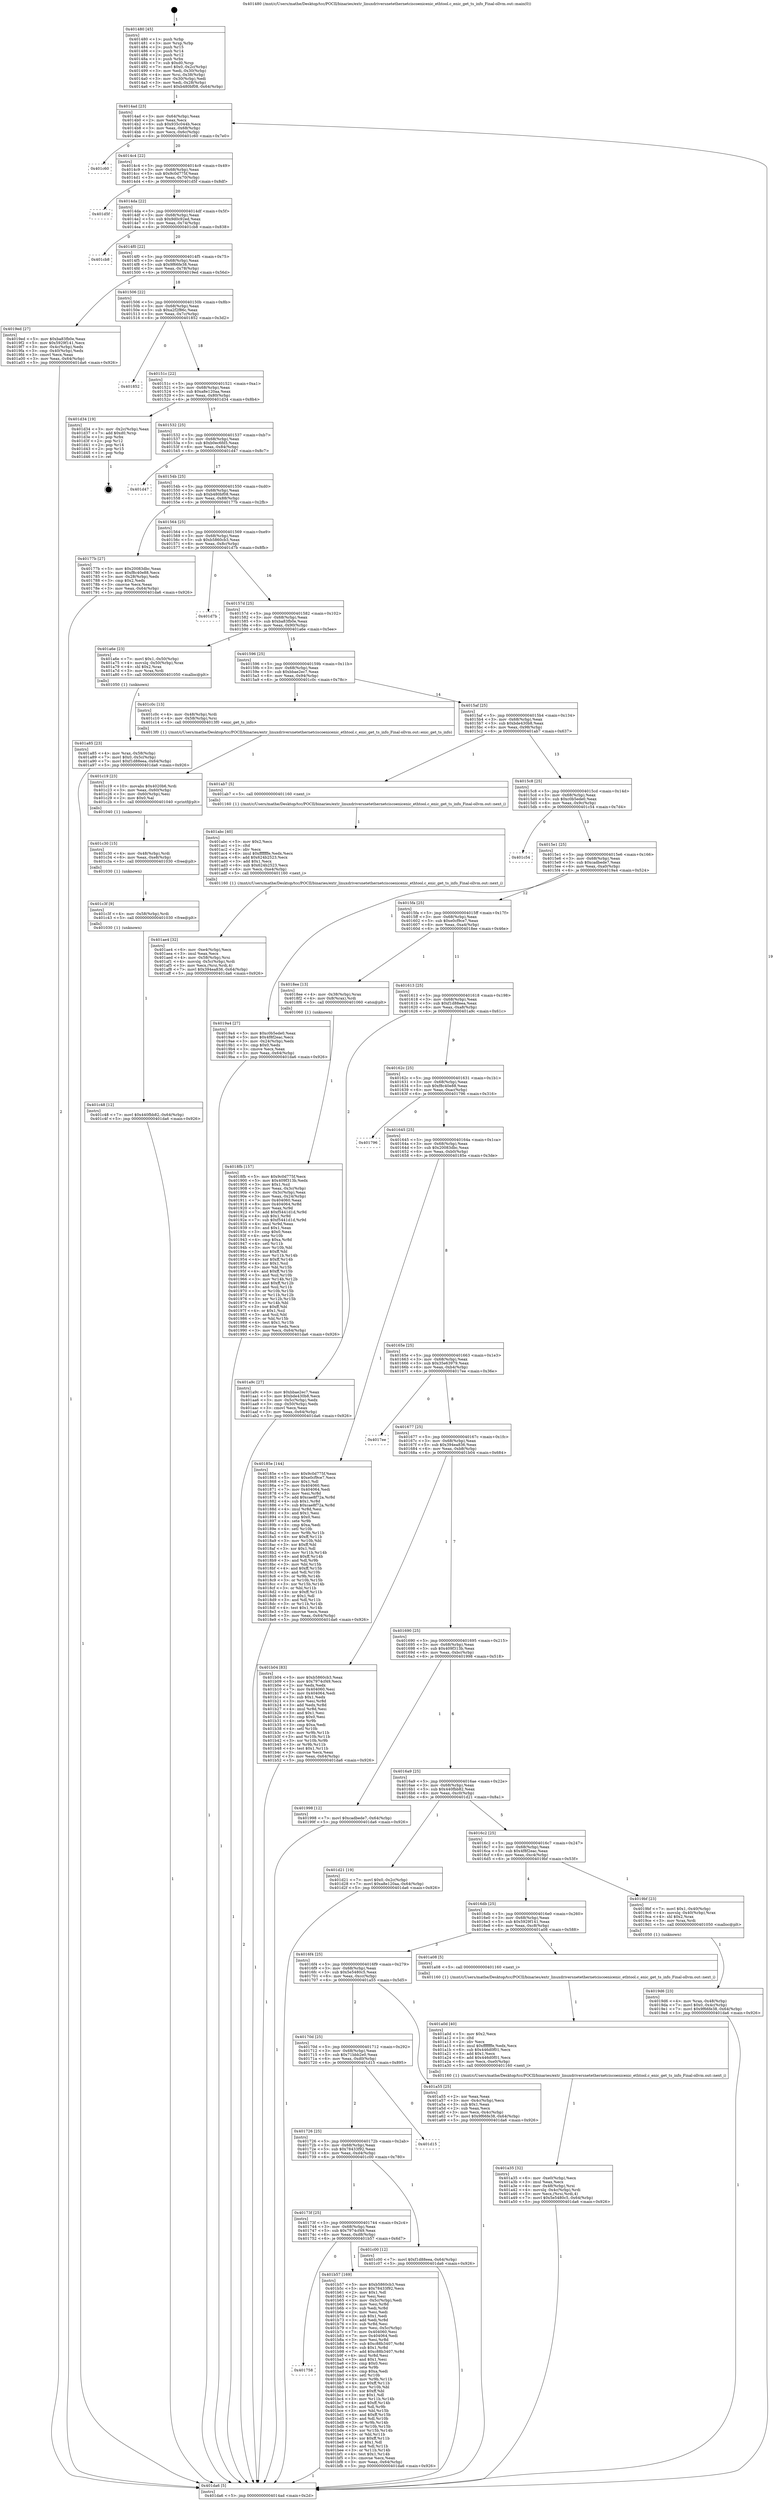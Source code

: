 digraph "0x401480" {
  label = "0x401480 (/mnt/c/Users/mathe/Desktop/tcc/POCII/binaries/extr_linuxdriversnetethernetciscoenicenic_ethtool.c_enic_get_ts_info_Final-ollvm.out::main(0))"
  labelloc = "t"
  node[shape=record]

  Entry [label="",width=0.3,height=0.3,shape=circle,fillcolor=black,style=filled]
  "0x4014ad" [label="{
     0x4014ad [23]\l
     | [instrs]\l
     &nbsp;&nbsp;0x4014ad \<+3\>: mov -0x64(%rbp),%eax\l
     &nbsp;&nbsp;0x4014b0 \<+2\>: mov %eax,%ecx\l
     &nbsp;&nbsp;0x4014b2 \<+6\>: sub $0x935c044b,%ecx\l
     &nbsp;&nbsp;0x4014b8 \<+3\>: mov %eax,-0x68(%rbp)\l
     &nbsp;&nbsp;0x4014bb \<+3\>: mov %ecx,-0x6c(%rbp)\l
     &nbsp;&nbsp;0x4014be \<+6\>: je 0000000000401c60 \<main+0x7e0\>\l
  }"]
  "0x401c60" [label="{
     0x401c60\l
  }", style=dashed]
  "0x4014c4" [label="{
     0x4014c4 [22]\l
     | [instrs]\l
     &nbsp;&nbsp;0x4014c4 \<+5\>: jmp 00000000004014c9 \<main+0x49\>\l
     &nbsp;&nbsp;0x4014c9 \<+3\>: mov -0x68(%rbp),%eax\l
     &nbsp;&nbsp;0x4014cc \<+5\>: sub $0x9c0d775f,%eax\l
     &nbsp;&nbsp;0x4014d1 \<+3\>: mov %eax,-0x70(%rbp)\l
     &nbsp;&nbsp;0x4014d4 \<+6\>: je 0000000000401d5f \<main+0x8df\>\l
  }"]
  Exit [label="",width=0.3,height=0.3,shape=circle,fillcolor=black,style=filled,peripheries=2]
  "0x401d5f" [label="{
     0x401d5f\l
  }", style=dashed]
  "0x4014da" [label="{
     0x4014da [22]\l
     | [instrs]\l
     &nbsp;&nbsp;0x4014da \<+5\>: jmp 00000000004014df \<main+0x5f\>\l
     &nbsp;&nbsp;0x4014df \<+3\>: mov -0x68(%rbp),%eax\l
     &nbsp;&nbsp;0x4014e2 \<+5\>: sub $0x9d0c92ed,%eax\l
     &nbsp;&nbsp;0x4014e7 \<+3\>: mov %eax,-0x74(%rbp)\l
     &nbsp;&nbsp;0x4014ea \<+6\>: je 0000000000401cb8 \<main+0x838\>\l
  }"]
  "0x401c48" [label="{
     0x401c48 [12]\l
     | [instrs]\l
     &nbsp;&nbsp;0x401c48 \<+7\>: movl $0x440fbb82,-0x64(%rbp)\l
     &nbsp;&nbsp;0x401c4f \<+5\>: jmp 0000000000401da6 \<main+0x926\>\l
  }"]
  "0x401cb8" [label="{
     0x401cb8\l
  }", style=dashed]
  "0x4014f0" [label="{
     0x4014f0 [22]\l
     | [instrs]\l
     &nbsp;&nbsp;0x4014f0 \<+5\>: jmp 00000000004014f5 \<main+0x75\>\l
     &nbsp;&nbsp;0x4014f5 \<+3\>: mov -0x68(%rbp),%eax\l
     &nbsp;&nbsp;0x4014f8 \<+5\>: sub $0x9f66fe38,%eax\l
     &nbsp;&nbsp;0x4014fd \<+3\>: mov %eax,-0x78(%rbp)\l
     &nbsp;&nbsp;0x401500 \<+6\>: je 00000000004019ed \<main+0x56d\>\l
  }"]
  "0x401c3f" [label="{
     0x401c3f [9]\l
     | [instrs]\l
     &nbsp;&nbsp;0x401c3f \<+4\>: mov -0x58(%rbp),%rdi\l
     &nbsp;&nbsp;0x401c43 \<+5\>: call 0000000000401030 \<free@plt\>\l
     | [calls]\l
     &nbsp;&nbsp;0x401030 \{1\} (unknown)\l
  }"]
  "0x4019ed" [label="{
     0x4019ed [27]\l
     | [instrs]\l
     &nbsp;&nbsp;0x4019ed \<+5\>: mov $0xba83fb0e,%eax\l
     &nbsp;&nbsp;0x4019f2 \<+5\>: mov $0x5929f141,%ecx\l
     &nbsp;&nbsp;0x4019f7 \<+3\>: mov -0x4c(%rbp),%edx\l
     &nbsp;&nbsp;0x4019fa \<+3\>: cmp -0x40(%rbp),%edx\l
     &nbsp;&nbsp;0x4019fd \<+3\>: cmovl %ecx,%eax\l
     &nbsp;&nbsp;0x401a00 \<+3\>: mov %eax,-0x64(%rbp)\l
     &nbsp;&nbsp;0x401a03 \<+5\>: jmp 0000000000401da6 \<main+0x926\>\l
  }"]
  "0x401506" [label="{
     0x401506 [22]\l
     | [instrs]\l
     &nbsp;&nbsp;0x401506 \<+5\>: jmp 000000000040150b \<main+0x8b\>\l
     &nbsp;&nbsp;0x40150b \<+3\>: mov -0x68(%rbp),%eax\l
     &nbsp;&nbsp;0x40150e \<+5\>: sub $0xa2f2f86c,%eax\l
     &nbsp;&nbsp;0x401513 \<+3\>: mov %eax,-0x7c(%rbp)\l
     &nbsp;&nbsp;0x401516 \<+6\>: je 0000000000401852 \<main+0x3d2\>\l
  }"]
  "0x401c30" [label="{
     0x401c30 [15]\l
     | [instrs]\l
     &nbsp;&nbsp;0x401c30 \<+4\>: mov -0x48(%rbp),%rdi\l
     &nbsp;&nbsp;0x401c34 \<+6\>: mov %eax,-0xe8(%rbp)\l
     &nbsp;&nbsp;0x401c3a \<+5\>: call 0000000000401030 \<free@plt\>\l
     | [calls]\l
     &nbsp;&nbsp;0x401030 \{1\} (unknown)\l
  }"]
  "0x401852" [label="{
     0x401852\l
  }", style=dashed]
  "0x40151c" [label="{
     0x40151c [22]\l
     | [instrs]\l
     &nbsp;&nbsp;0x40151c \<+5\>: jmp 0000000000401521 \<main+0xa1\>\l
     &nbsp;&nbsp;0x401521 \<+3\>: mov -0x68(%rbp),%eax\l
     &nbsp;&nbsp;0x401524 \<+5\>: sub $0xa8e120aa,%eax\l
     &nbsp;&nbsp;0x401529 \<+3\>: mov %eax,-0x80(%rbp)\l
     &nbsp;&nbsp;0x40152c \<+6\>: je 0000000000401d34 \<main+0x8b4\>\l
  }"]
  "0x401c19" [label="{
     0x401c19 [23]\l
     | [instrs]\l
     &nbsp;&nbsp;0x401c19 \<+10\>: movabs $0x4020b6,%rdi\l
     &nbsp;&nbsp;0x401c23 \<+3\>: mov %eax,-0x60(%rbp)\l
     &nbsp;&nbsp;0x401c26 \<+3\>: mov -0x60(%rbp),%esi\l
     &nbsp;&nbsp;0x401c29 \<+2\>: mov $0x0,%al\l
     &nbsp;&nbsp;0x401c2b \<+5\>: call 0000000000401040 \<printf@plt\>\l
     | [calls]\l
     &nbsp;&nbsp;0x401040 \{1\} (unknown)\l
  }"]
  "0x401d34" [label="{
     0x401d34 [19]\l
     | [instrs]\l
     &nbsp;&nbsp;0x401d34 \<+3\>: mov -0x2c(%rbp),%eax\l
     &nbsp;&nbsp;0x401d37 \<+7\>: add $0xd0,%rsp\l
     &nbsp;&nbsp;0x401d3e \<+1\>: pop %rbx\l
     &nbsp;&nbsp;0x401d3f \<+2\>: pop %r12\l
     &nbsp;&nbsp;0x401d41 \<+2\>: pop %r14\l
     &nbsp;&nbsp;0x401d43 \<+2\>: pop %r15\l
     &nbsp;&nbsp;0x401d45 \<+1\>: pop %rbp\l
     &nbsp;&nbsp;0x401d46 \<+1\>: ret\l
  }"]
  "0x401532" [label="{
     0x401532 [25]\l
     | [instrs]\l
     &nbsp;&nbsp;0x401532 \<+5\>: jmp 0000000000401537 \<main+0xb7\>\l
     &nbsp;&nbsp;0x401537 \<+3\>: mov -0x68(%rbp),%eax\l
     &nbsp;&nbsp;0x40153a \<+5\>: sub $0xb0ec6fd5,%eax\l
     &nbsp;&nbsp;0x40153f \<+6\>: mov %eax,-0x84(%rbp)\l
     &nbsp;&nbsp;0x401545 \<+6\>: je 0000000000401d47 \<main+0x8c7\>\l
  }"]
  "0x401758" [label="{
     0x401758\l
  }", style=dashed]
  "0x401d47" [label="{
     0x401d47\l
  }", style=dashed]
  "0x40154b" [label="{
     0x40154b [25]\l
     | [instrs]\l
     &nbsp;&nbsp;0x40154b \<+5\>: jmp 0000000000401550 \<main+0xd0\>\l
     &nbsp;&nbsp;0x401550 \<+3\>: mov -0x68(%rbp),%eax\l
     &nbsp;&nbsp;0x401553 \<+5\>: sub $0xb480bf08,%eax\l
     &nbsp;&nbsp;0x401558 \<+6\>: mov %eax,-0x88(%rbp)\l
     &nbsp;&nbsp;0x40155e \<+6\>: je 000000000040177b \<main+0x2fb\>\l
  }"]
  "0x401b57" [label="{
     0x401b57 [169]\l
     | [instrs]\l
     &nbsp;&nbsp;0x401b57 \<+5\>: mov $0xb5860cb3,%eax\l
     &nbsp;&nbsp;0x401b5c \<+5\>: mov $0x78433f92,%ecx\l
     &nbsp;&nbsp;0x401b61 \<+2\>: mov $0x1,%dl\l
     &nbsp;&nbsp;0x401b63 \<+2\>: xor %esi,%esi\l
     &nbsp;&nbsp;0x401b65 \<+3\>: mov -0x5c(%rbp),%edi\l
     &nbsp;&nbsp;0x401b68 \<+3\>: mov %esi,%r8d\l
     &nbsp;&nbsp;0x401b6b \<+3\>: sub %edi,%r8d\l
     &nbsp;&nbsp;0x401b6e \<+2\>: mov %esi,%edi\l
     &nbsp;&nbsp;0x401b70 \<+3\>: sub $0x1,%edi\l
     &nbsp;&nbsp;0x401b73 \<+3\>: add %edi,%r8d\l
     &nbsp;&nbsp;0x401b76 \<+3\>: sub %r8d,%esi\l
     &nbsp;&nbsp;0x401b79 \<+3\>: mov %esi,-0x5c(%rbp)\l
     &nbsp;&nbsp;0x401b7c \<+7\>: mov 0x404060,%esi\l
     &nbsp;&nbsp;0x401b83 \<+7\>: mov 0x404064,%edi\l
     &nbsp;&nbsp;0x401b8a \<+3\>: mov %esi,%r8d\l
     &nbsp;&nbsp;0x401b8d \<+7\>: sub $0xc88b3407,%r8d\l
     &nbsp;&nbsp;0x401b94 \<+4\>: sub $0x1,%r8d\l
     &nbsp;&nbsp;0x401b98 \<+7\>: add $0xc88b3407,%r8d\l
     &nbsp;&nbsp;0x401b9f \<+4\>: imul %r8d,%esi\l
     &nbsp;&nbsp;0x401ba3 \<+3\>: and $0x1,%esi\l
     &nbsp;&nbsp;0x401ba6 \<+3\>: cmp $0x0,%esi\l
     &nbsp;&nbsp;0x401ba9 \<+4\>: sete %r9b\l
     &nbsp;&nbsp;0x401bad \<+3\>: cmp $0xa,%edi\l
     &nbsp;&nbsp;0x401bb0 \<+4\>: setl %r10b\l
     &nbsp;&nbsp;0x401bb4 \<+3\>: mov %r9b,%r11b\l
     &nbsp;&nbsp;0x401bb7 \<+4\>: xor $0xff,%r11b\l
     &nbsp;&nbsp;0x401bbb \<+3\>: mov %r10b,%bl\l
     &nbsp;&nbsp;0x401bbe \<+3\>: xor $0xff,%bl\l
     &nbsp;&nbsp;0x401bc1 \<+3\>: xor $0x1,%dl\l
     &nbsp;&nbsp;0x401bc4 \<+3\>: mov %r11b,%r14b\l
     &nbsp;&nbsp;0x401bc7 \<+4\>: and $0xff,%r14b\l
     &nbsp;&nbsp;0x401bcb \<+3\>: and %dl,%r9b\l
     &nbsp;&nbsp;0x401bce \<+3\>: mov %bl,%r15b\l
     &nbsp;&nbsp;0x401bd1 \<+4\>: and $0xff,%r15b\l
     &nbsp;&nbsp;0x401bd5 \<+3\>: and %dl,%r10b\l
     &nbsp;&nbsp;0x401bd8 \<+3\>: or %r9b,%r14b\l
     &nbsp;&nbsp;0x401bdb \<+3\>: or %r10b,%r15b\l
     &nbsp;&nbsp;0x401bde \<+3\>: xor %r15b,%r14b\l
     &nbsp;&nbsp;0x401be1 \<+3\>: or %bl,%r11b\l
     &nbsp;&nbsp;0x401be4 \<+4\>: xor $0xff,%r11b\l
     &nbsp;&nbsp;0x401be8 \<+3\>: or $0x1,%dl\l
     &nbsp;&nbsp;0x401beb \<+3\>: and %dl,%r11b\l
     &nbsp;&nbsp;0x401bee \<+3\>: or %r11b,%r14b\l
     &nbsp;&nbsp;0x401bf1 \<+4\>: test $0x1,%r14b\l
     &nbsp;&nbsp;0x401bf5 \<+3\>: cmovne %ecx,%eax\l
     &nbsp;&nbsp;0x401bf8 \<+3\>: mov %eax,-0x64(%rbp)\l
     &nbsp;&nbsp;0x401bfb \<+5\>: jmp 0000000000401da6 \<main+0x926\>\l
  }"]
  "0x40177b" [label="{
     0x40177b [27]\l
     | [instrs]\l
     &nbsp;&nbsp;0x40177b \<+5\>: mov $0x20083dbc,%eax\l
     &nbsp;&nbsp;0x401780 \<+5\>: mov $0xf8c40e88,%ecx\l
     &nbsp;&nbsp;0x401785 \<+3\>: mov -0x28(%rbp),%edx\l
     &nbsp;&nbsp;0x401788 \<+3\>: cmp $0x2,%edx\l
     &nbsp;&nbsp;0x40178b \<+3\>: cmovne %ecx,%eax\l
     &nbsp;&nbsp;0x40178e \<+3\>: mov %eax,-0x64(%rbp)\l
     &nbsp;&nbsp;0x401791 \<+5\>: jmp 0000000000401da6 \<main+0x926\>\l
  }"]
  "0x401564" [label="{
     0x401564 [25]\l
     | [instrs]\l
     &nbsp;&nbsp;0x401564 \<+5\>: jmp 0000000000401569 \<main+0xe9\>\l
     &nbsp;&nbsp;0x401569 \<+3\>: mov -0x68(%rbp),%eax\l
     &nbsp;&nbsp;0x40156c \<+5\>: sub $0xb5860cb3,%eax\l
     &nbsp;&nbsp;0x401571 \<+6\>: mov %eax,-0x8c(%rbp)\l
     &nbsp;&nbsp;0x401577 \<+6\>: je 0000000000401d7b \<main+0x8fb\>\l
  }"]
  "0x401da6" [label="{
     0x401da6 [5]\l
     | [instrs]\l
     &nbsp;&nbsp;0x401da6 \<+5\>: jmp 00000000004014ad \<main+0x2d\>\l
  }"]
  "0x401480" [label="{
     0x401480 [45]\l
     | [instrs]\l
     &nbsp;&nbsp;0x401480 \<+1\>: push %rbp\l
     &nbsp;&nbsp;0x401481 \<+3\>: mov %rsp,%rbp\l
     &nbsp;&nbsp;0x401484 \<+2\>: push %r15\l
     &nbsp;&nbsp;0x401486 \<+2\>: push %r14\l
     &nbsp;&nbsp;0x401488 \<+2\>: push %r12\l
     &nbsp;&nbsp;0x40148a \<+1\>: push %rbx\l
     &nbsp;&nbsp;0x40148b \<+7\>: sub $0xd0,%rsp\l
     &nbsp;&nbsp;0x401492 \<+7\>: movl $0x0,-0x2c(%rbp)\l
     &nbsp;&nbsp;0x401499 \<+3\>: mov %edi,-0x30(%rbp)\l
     &nbsp;&nbsp;0x40149c \<+4\>: mov %rsi,-0x38(%rbp)\l
     &nbsp;&nbsp;0x4014a0 \<+3\>: mov -0x30(%rbp),%edi\l
     &nbsp;&nbsp;0x4014a3 \<+3\>: mov %edi,-0x28(%rbp)\l
     &nbsp;&nbsp;0x4014a6 \<+7\>: movl $0xb480bf08,-0x64(%rbp)\l
  }"]
  "0x40173f" [label="{
     0x40173f [25]\l
     | [instrs]\l
     &nbsp;&nbsp;0x40173f \<+5\>: jmp 0000000000401744 \<main+0x2c4\>\l
     &nbsp;&nbsp;0x401744 \<+3\>: mov -0x68(%rbp),%eax\l
     &nbsp;&nbsp;0x401747 \<+5\>: sub $0x7974cf49,%eax\l
     &nbsp;&nbsp;0x40174c \<+6\>: mov %eax,-0xd8(%rbp)\l
     &nbsp;&nbsp;0x401752 \<+6\>: je 0000000000401b57 \<main+0x6d7\>\l
  }"]
  "0x401d7b" [label="{
     0x401d7b\l
  }", style=dashed]
  "0x40157d" [label="{
     0x40157d [25]\l
     | [instrs]\l
     &nbsp;&nbsp;0x40157d \<+5\>: jmp 0000000000401582 \<main+0x102\>\l
     &nbsp;&nbsp;0x401582 \<+3\>: mov -0x68(%rbp),%eax\l
     &nbsp;&nbsp;0x401585 \<+5\>: sub $0xba83fb0e,%eax\l
     &nbsp;&nbsp;0x40158a \<+6\>: mov %eax,-0x90(%rbp)\l
     &nbsp;&nbsp;0x401590 \<+6\>: je 0000000000401a6e \<main+0x5ee\>\l
  }"]
  "0x401c00" [label="{
     0x401c00 [12]\l
     | [instrs]\l
     &nbsp;&nbsp;0x401c00 \<+7\>: movl $0xf1d88eea,-0x64(%rbp)\l
     &nbsp;&nbsp;0x401c07 \<+5\>: jmp 0000000000401da6 \<main+0x926\>\l
  }"]
  "0x401a6e" [label="{
     0x401a6e [23]\l
     | [instrs]\l
     &nbsp;&nbsp;0x401a6e \<+7\>: movl $0x1,-0x50(%rbp)\l
     &nbsp;&nbsp;0x401a75 \<+4\>: movslq -0x50(%rbp),%rax\l
     &nbsp;&nbsp;0x401a79 \<+4\>: shl $0x2,%rax\l
     &nbsp;&nbsp;0x401a7d \<+3\>: mov %rax,%rdi\l
     &nbsp;&nbsp;0x401a80 \<+5\>: call 0000000000401050 \<malloc@plt\>\l
     | [calls]\l
     &nbsp;&nbsp;0x401050 \{1\} (unknown)\l
  }"]
  "0x401596" [label="{
     0x401596 [25]\l
     | [instrs]\l
     &nbsp;&nbsp;0x401596 \<+5\>: jmp 000000000040159b \<main+0x11b\>\l
     &nbsp;&nbsp;0x40159b \<+3\>: mov -0x68(%rbp),%eax\l
     &nbsp;&nbsp;0x40159e \<+5\>: sub $0xbbae2ec7,%eax\l
     &nbsp;&nbsp;0x4015a3 \<+6\>: mov %eax,-0x94(%rbp)\l
     &nbsp;&nbsp;0x4015a9 \<+6\>: je 0000000000401c0c \<main+0x78c\>\l
  }"]
  "0x401726" [label="{
     0x401726 [25]\l
     | [instrs]\l
     &nbsp;&nbsp;0x401726 \<+5\>: jmp 000000000040172b \<main+0x2ab\>\l
     &nbsp;&nbsp;0x40172b \<+3\>: mov -0x68(%rbp),%eax\l
     &nbsp;&nbsp;0x40172e \<+5\>: sub $0x78433f92,%eax\l
     &nbsp;&nbsp;0x401733 \<+6\>: mov %eax,-0xd4(%rbp)\l
     &nbsp;&nbsp;0x401739 \<+6\>: je 0000000000401c00 \<main+0x780\>\l
  }"]
  "0x401c0c" [label="{
     0x401c0c [13]\l
     | [instrs]\l
     &nbsp;&nbsp;0x401c0c \<+4\>: mov -0x48(%rbp),%rdi\l
     &nbsp;&nbsp;0x401c10 \<+4\>: mov -0x58(%rbp),%rsi\l
     &nbsp;&nbsp;0x401c14 \<+5\>: call 00000000004013f0 \<enic_get_ts_info\>\l
     | [calls]\l
     &nbsp;&nbsp;0x4013f0 \{1\} (/mnt/c/Users/mathe/Desktop/tcc/POCII/binaries/extr_linuxdriversnetethernetciscoenicenic_ethtool.c_enic_get_ts_info_Final-ollvm.out::enic_get_ts_info)\l
  }"]
  "0x4015af" [label="{
     0x4015af [25]\l
     | [instrs]\l
     &nbsp;&nbsp;0x4015af \<+5\>: jmp 00000000004015b4 \<main+0x134\>\l
     &nbsp;&nbsp;0x4015b4 \<+3\>: mov -0x68(%rbp),%eax\l
     &nbsp;&nbsp;0x4015b7 \<+5\>: sub $0xbde430b8,%eax\l
     &nbsp;&nbsp;0x4015bc \<+6\>: mov %eax,-0x98(%rbp)\l
     &nbsp;&nbsp;0x4015c2 \<+6\>: je 0000000000401ab7 \<main+0x637\>\l
  }"]
  "0x401d15" [label="{
     0x401d15\l
  }", style=dashed]
  "0x401ab7" [label="{
     0x401ab7 [5]\l
     | [instrs]\l
     &nbsp;&nbsp;0x401ab7 \<+5\>: call 0000000000401160 \<next_i\>\l
     | [calls]\l
     &nbsp;&nbsp;0x401160 \{1\} (/mnt/c/Users/mathe/Desktop/tcc/POCII/binaries/extr_linuxdriversnetethernetciscoenicenic_ethtool.c_enic_get_ts_info_Final-ollvm.out::next_i)\l
  }"]
  "0x4015c8" [label="{
     0x4015c8 [25]\l
     | [instrs]\l
     &nbsp;&nbsp;0x4015c8 \<+5\>: jmp 00000000004015cd \<main+0x14d\>\l
     &nbsp;&nbsp;0x4015cd \<+3\>: mov -0x68(%rbp),%eax\l
     &nbsp;&nbsp;0x4015d0 \<+5\>: sub $0xc0b5ede0,%eax\l
     &nbsp;&nbsp;0x4015d5 \<+6\>: mov %eax,-0x9c(%rbp)\l
     &nbsp;&nbsp;0x4015db \<+6\>: je 0000000000401c54 \<main+0x7d4\>\l
  }"]
  "0x401ae4" [label="{
     0x401ae4 [32]\l
     | [instrs]\l
     &nbsp;&nbsp;0x401ae4 \<+6\>: mov -0xe4(%rbp),%ecx\l
     &nbsp;&nbsp;0x401aea \<+3\>: imul %eax,%ecx\l
     &nbsp;&nbsp;0x401aed \<+4\>: mov -0x58(%rbp),%rsi\l
     &nbsp;&nbsp;0x401af1 \<+4\>: movslq -0x5c(%rbp),%rdi\l
     &nbsp;&nbsp;0x401af5 \<+3\>: mov %ecx,(%rsi,%rdi,4)\l
     &nbsp;&nbsp;0x401af8 \<+7\>: movl $0x394ea836,-0x64(%rbp)\l
     &nbsp;&nbsp;0x401aff \<+5\>: jmp 0000000000401da6 \<main+0x926\>\l
  }"]
  "0x401c54" [label="{
     0x401c54\l
  }", style=dashed]
  "0x4015e1" [label="{
     0x4015e1 [25]\l
     | [instrs]\l
     &nbsp;&nbsp;0x4015e1 \<+5\>: jmp 00000000004015e6 \<main+0x166\>\l
     &nbsp;&nbsp;0x4015e6 \<+3\>: mov -0x68(%rbp),%eax\l
     &nbsp;&nbsp;0x4015e9 \<+5\>: sub $0xcadbede7,%eax\l
     &nbsp;&nbsp;0x4015ee \<+6\>: mov %eax,-0xa0(%rbp)\l
     &nbsp;&nbsp;0x4015f4 \<+6\>: je 00000000004019a4 \<main+0x524\>\l
  }"]
  "0x401abc" [label="{
     0x401abc [40]\l
     | [instrs]\l
     &nbsp;&nbsp;0x401abc \<+5\>: mov $0x2,%ecx\l
     &nbsp;&nbsp;0x401ac1 \<+1\>: cltd\l
     &nbsp;&nbsp;0x401ac2 \<+2\>: idiv %ecx\l
     &nbsp;&nbsp;0x401ac4 \<+6\>: imul $0xfffffffe,%edx,%ecx\l
     &nbsp;&nbsp;0x401aca \<+6\>: add $0x624b2523,%ecx\l
     &nbsp;&nbsp;0x401ad0 \<+3\>: add $0x1,%ecx\l
     &nbsp;&nbsp;0x401ad3 \<+6\>: sub $0x624b2523,%ecx\l
     &nbsp;&nbsp;0x401ad9 \<+6\>: mov %ecx,-0xe4(%rbp)\l
     &nbsp;&nbsp;0x401adf \<+5\>: call 0000000000401160 \<next_i\>\l
     | [calls]\l
     &nbsp;&nbsp;0x401160 \{1\} (/mnt/c/Users/mathe/Desktop/tcc/POCII/binaries/extr_linuxdriversnetethernetciscoenicenic_ethtool.c_enic_get_ts_info_Final-ollvm.out::next_i)\l
  }"]
  "0x4019a4" [label="{
     0x4019a4 [27]\l
     | [instrs]\l
     &nbsp;&nbsp;0x4019a4 \<+5\>: mov $0xc0b5ede0,%eax\l
     &nbsp;&nbsp;0x4019a9 \<+5\>: mov $0x4f8f2eac,%ecx\l
     &nbsp;&nbsp;0x4019ae \<+3\>: mov -0x24(%rbp),%edx\l
     &nbsp;&nbsp;0x4019b1 \<+3\>: cmp $0x0,%edx\l
     &nbsp;&nbsp;0x4019b4 \<+3\>: cmove %ecx,%eax\l
     &nbsp;&nbsp;0x4019b7 \<+3\>: mov %eax,-0x64(%rbp)\l
     &nbsp;&nbsp;0x4019ba \<+5\>: jmp 0000000000401da6 \<main+0x926\>\l
  }"]
  "0x4015fa" [label="{
     0x4015fa [25]\l
     | [instrs]\l
     &nbsp;&nbsp;0x4015fa \<+5\>: jmp 00000000004015ff \<main+0x17f\>\l
     &nbsp;&nbsp;0x4015ff \<+3\>: mov -0x68(%rbp),%eax\l
     &nbsp;&nbsp;0x401602 \<+5\>: sub $0xe0cf9ce7,%eax\l
     &nbsp;&nbsp;0x401607 \<+6\>: mov %eax,-0xa4(%rbp)\l
     &nbsp;&nbsp;0x40160d \<+6\>: je 00000000004018ee \<main+0x46e\>\l
  }"]
  "0x401a85" [label="{
     0x401a85 [23]\l
     | [instrs]\l
     &nbsp;&nbsp;0x401a85 \<+4\>: mov %rax,-0x58(%rbp)\l
     &nbsp;&nbsp;0x401a89 \<+7\>: movl $0x0,-0x5c(%rbp)\l
     &nbsp;&nbsp;0x401a90 \<+7\>: movl $0xf1d88eea,-0x64(%rbp)\l
     &nbsp;&nbsp;0x401a97 \<+5\>: jmp 0000000000401da6 \<main+0x926\>\l
  }"]
  "0x4018ee" [label="{
     0x4018ee [13]\l
     | [instrs]\l
     &nbsp;&nbsp;0x4018ee \<+4\>: mov -0x38(%rbp),%rax\l
     &nbsp;&nbsp;0x4018f2 \<+4\>: mov 0x8(%rax),%rdi\l
     &nbsp;&nbsp;0x4018f6 \<+5\>: call 0000000000401060 \<atoi@plt\>\l
     | [calls]\l
     &nbsp;&nbsp;0x401060 \{1\} (unknown)\l
  }"]
  "0x401613" [label="{
     0x401613 [25]\l
     | [instrs]\l
     &nbsp;&nbsp;0x401613 \<+5\>: jmp 0000000000401618 \<main+0x198\>\l
     &nbsp;&nbsp;0x401618 \<+3\>: mov -0x68(%rbp),%eax\l
     &nbsp;&nbsp;0x40161b \<+5\>: sub $0xf1d88eea,%eax\l
     &nbsp;&nbsp;0x401620 \<+6\>: mov %eax,-0xa8(%rbp)\l
     &nbsp;&nbsp;0x401626 \<+6\>: je 0000000000401a9c \<main+0x61c\>\l
  }"]
  "0x40170d" [label="{
     0x40170d [25]\l
     | [instrs]\l
     &nbsp;&nbsp;0x40170d \<+5\>: jmp 0000000000401712 \<main+0x292\>\l
     &nbsp;&nbsp;0x401712 \<+3\>: mov -0x68(%rbp),%eax\l
     &nbsp;&nbsp;0x401715 \<+5\>: sub $0x71bbb2e0,%eax\l
     &nbsp;&nbsp;0x40171a \<+6\>: mov %eax,-0xd0(%rbp)\l
     &nbsp;&nbsp;0x401720 \<+6\>: je 0000000000401d15 \<main+0x895\>\l
  }"]
  "0x401a9c" [label="{
     0x401a9c [27]\l
     | [instrs]\l
     &nbsp;&nbsp;0x401a9c \<+5\>: mov $0xbbae2ec7,%eax\l
     &nbsp;&nbsp;0x401aa1 \<+5\>: mov $0xbde430b8,%ecx\l
     &nbsp;&nbsp;0x401aa6 \<+3\>: mov -0x5c(%rbp),%edx\l
     &nbsp;&nbsp;0x401aa9 \<+3\>: cmp -0x50(%rbp),%edx\l
     &nbsp;&nbsp;0x401aac \<+3\>: cmovl %ecx,%eax\l
     &nbsp;&nbsp;0x401aaf \<+3\>: mov %eax,-0x64(%rbp)\l
     &nbsp;&nbsp;0x401ab2 \<+5\>: jmp 0000000000401da6 \<main+0x926\>\l
  }"]
  "0x40162c" [label="{
     0x40162c [25]\l
     | [instrs]\l
     &nbsp;&nbsp;0x40162c \<+5\>: jmp 0000000000401631 \<main+0x1b1\>\l
     &nbsp;&nbsp;0x401631 \<+3\>: mov -0x68(%rbp),%eax\l
     &nbsp;&nbsp;0x401634 \<+5\>: sub $0xf8c40e88,%eax\l
     &nbsp;&nbsp;0x401639 \<+6\>: mov %eax,-0xac(%rbp)\l
     &nbsp;&nbsp;0x40163f \<+6\>: je 0000000000401796 \<main+0x316\>\l
  }"]
  "0x401a55" [label="{
     0x401a55 [25]\l
     | [instrs]\l
     &nbsp;&nbsp;0x401a55 \<+2\>: xor %eax,%eax\l
     &nbsp;&nbsp;0x401a57 \<+3\>: mov -0x4c(%rbp),%ecx\l
     &nbsp;&nbsp;0x401a5a \<+3\>: sub $0x1,%eax\l
     &nbsp;&nbsp;0x401a5d \<+2\>: sub %eax,%ecx\l
     &nbsp;&nbsp;0x401a5f \<+3\>: mov %ecx,-0x4c(%rbp)\l
     &nbsp;&nbsp;0x401a62 \<+7\>: movl $0x9f66fe38,-0x64(%rbp)\l
     &nbsp;&nbsp;0x401a69 \<+5\>: jmp 0000000000401da6 \<main+0x926\>\l
  }"]
  "0x401796" [label="{
     0x401796\l
  }", style=dashed]
  "0x401645" [label="{
     0x401645 [25]\l
     | [instrs]\l
     &nbsp;&nbsp;0x401645 \<+5\>: jmp 000000000040164a \<main+0x1ca\>\l
     &nbsp;&nbsp;0x40164a \<+3\>: mov -0x68(%rbp),%eax\l
     &nbsp;&nbsp;0x40164d \<+5\>: sub $0x20083dbc,%eax\l
     &nbsp;&nbsp;0x401652 \<+6\>: mov %eax,-0xb0(%rbp)\l
     &nbsp;&nbsp;0x401658 \<+6\>: je 000000000040185e \<main+0x3de\>\l
  }"]
  "0x401a35" [label="{
     0x401a35 [32]\l
     | [instrs]\l
     &nbsp;&nbsp;0x401a35 \<+6\>: mov -0xe0(%rbp),%ecx\l
     &nbsp;&nbsp;0x401a3b \<+3\>: imul %eax,%ecx\l
     &nbsp;&nbsp;0x401a3e \<+4\>: mov -0x48(%rbp),%rsi\l
     &nbsp;&nbsp;0x401a42 \<+4\>: movslq -0x4c(%rbp),%rdi\l
     &nbsp;&nbsp;0x401a46 \<+3\>: mov %ecx,(%rsi,%rdi,4)\l
     &nbsp;&nbsp;0x401a49 \<+7\>: movl $0x5e5480c5,-0x64(%rbp)\l
     &nbsp;&nbsp;0x401a50 \<+5\>: jmp 0000000000401da6 \<main+0x926\>\l
  }"]
  "0x40185e" [label="{
     0x40185e [144]\l
     | [instrs]\l
     &nbsp;&nbsp;0x40185e \<+5\>: mov $0x9c0d775f,%eax\l
     &nbsp;&nbsp;0x401863 \<+5\>: mov $0xe0cf9ce7,%ecx\l
     &nbsp;&nbsp;0x401868 \<+2\>: mov $0x1,%dl\l
     &nbsp;&nbsp;0x40186a \<+7\>: mov 0x404060,%esi\l
     &nbsp;&nbsp;0x401871 \<+7\>: mov 0x404064,%edi\l
     &nbsp;&nbsp;0x401878 \<+3\>: mov %esi,%r8d\l
     &nbsp;&nbsp;0x40187b \<+7\>: add $0xcae8f72a,%r8d\l
     &nbsp;&nbsp;0x401882 \<+4\>: sub $0x1,%r8d\l
     &nbsp;&nbsp;0x401886 \<+7\>: sub $0xcae8f72a,%r8d\l
     &nbsp;&nbsp;0x40188d \<+4\>: imul %r8d,%esi\l
     &nbsp;&nbsp;0x401891 \<+3\>: and $0x1,%esi\l
     &nbsp;&nbsp;0x401894 \<+3\>: cmp $0x0,%esi\l
     &nbsp;&nbsp;0x401897 \<+4\>: sete %r9b\l
     &nbsp;&nbsp;0x40189b \<+3\>: cmp $0xa,%edi\l
     &nbsp;&nbsp;0x40189e \<+4\>: setl %r10b\l
     &nbsp;&nbsp;0x4018a2 \<+3\>: mov %r9b,%r11b\l
     &nbsp;&nbsp;0x4018a5 \<+4\>: xor $0xff,%r11b\l
     &nbsp;&nbsp;0x4018a9 \<+3\>: mov %r10b,%bl\l
     &nbsp;&nbsp;0x4018ac \<+3\>: xor $0xff,%bl\l
     &nbsp;&nbsp;0x4018af \<+3\>: xor $0x1,%dl\l
     &nbsp;&nbsp;0x4018b2 \<+3\>: mov %r11b,%r14b\l
     &nbsp;&nbsp;0x4018b5 \<+4\>: and $0xff,%r14b\l
     &nbsp;&nbsp;0x4018b9 \<+3\>: and %dl,%r9b\l
     &nbsp;&nbsp;0x4018bc \<+3\>: mov %bl,%r15b\l
     &nbsp;&nbsp;0x4018bf \<+4\>: and $0xff,%r15b\l
     &nbsp;&nbsp;0x4018c3 \<+3\>: and %dl,%r10b\l
     &nbsp;&nbsp;0x4018c6 \<+3\>: or %r9b,%r14b\l
     &nbsp;&nbsp;0x4018c9 \<+3\>: or %r10b,%r15b\l
     &nbsp;&nbsp;0x4018cc \<+3\>: xor %r15b,%r14b\l
     &nbsp;&nbsp;0x4018cf \<+3\>: or %bl,%r11b\l
     &nbsp;&nbsp;0x4018d2 \<+4\>: xor $0xff,%r11b\l
     &nbsp;&nbsp;0x4018d6 \<+3\>: or $0x1,%dl\l
     &nbsp;&nbsp;0x4018d9 \<+3\>: and %dl,%r11b\l
     &nbsp;&nbsp;0x4018dc \<+3\>: or %r11b,%r14b\l
     &nbsp;&nbsp;0x4018df \<+4\>: test $0x1,%r14b\l
     &nbsp;&nbsp;0x4018e3 \<+3\>: cmovne %ecx,%eax\l
     &nbsp;&nbsp;0x4018e6 \<+3\>: mov %eax,-0x64(%rbp)\l
     &nbsp;&nbsp;0x4018e9 \<+5\>: jmp 0000000000401da6 \<main+0x926\>\l
  }"]
  "0x40165e" [label="{
     0x40165e [25]\l
     | [instrs]\l
     &nbsp;&nbsp;0x40165e \<+5\>: jmp 0000000000401663 \<main+0x1e3\>\l
     &nbsp;&nbsp;0x401663 \<+3\>: mov -0x68(%rbp),%eax\l
     &nbsp;&nbsp;0x401666 \<+5\>: sub $0x35e63979,%eax\l
     &nbsp;&nbsp;0x40166b \<+6\>: mov %eax,-0xb4(%rbp)\l
     &nbsp;&nbsp;0x401671 \<+6\>: je 00000000004017ee \<main+0x36e\>\l
  }"]
  "0x4018fb" [label="{
     0x4018fb [157]\l
     | [instrs]\l
     &nbsp;&nbsp;0x4018fb \<+5\>: mov $0x9c0d775f,%ecx\l
     &nbsp;&nbsp;0x401900 \<+5\>: mov $0x409f313b,%edx\l
     &nbsp;&nbsp;0x401905 \<+3\>: mov $0x1,%sil\l
     &nbsp;&nbsp;0x401908 \<+3\>: mov %eax,-0x3c(%rbp)\l
     &nbsp;&nbsp;0x40190b \<+3\>: mov -0x3c(%rbp),%eax\l
     &nbsp;&nbsp;0x40190e \<+3\>: mov %eax,-0x24(%rbp)\l
     &nbsp;&nbsp;0x401911 \<+7\>: mov 0x404060,%eax\l
     &nbsp;&nbsp;0x401918 \<+8\>: mov 0x404064,%r8d\l
     &nbsp;&nbsp;0x401920 \<+3\>: mov %eax,%r9d\l
     &nbsp;&nbsp;0x401923 \<+7\>: add $0xf5441d1d,%r9d\l
     &nbsp;&nbsp;0x40192a \<+4\>: sub $0x1,%r9d\l
     &nbsp;&nbsp;0x40192e \<+7\>: sub $0xf5441d1d,%r9d\l
     &nbsp;&nbsp;0x401935 \<+4\>: imul %r9d,%eax\l
     &nbsp;&nbsp;0x401939 \<+3\>: and $0x1,%eax\l
     &nbsp;&nbsp;0x40193c \<+3\>: cmp $0x0,%eax\l
     &nbsp;&nbsp;0x40193f \<+4\>: sete %r10b\l
     &nbsp;&nbsp;0x401943 \<+4\>: cmp $0xa,%r8d\l
     &nbsp;&nbsp;0x401947 \<+4\>: setl %r11b\l
     &nbsp;&nbsp;0x40194b \<+3\>: mov %r10b,%bl\l
     &nbsp;&nbsp;0x40194e \<+3\>: xor $0xff,%bl\l
     &nbsp;&nbsp;0x401951 \<+3\>: mov %r11b,%r14b\l
     &nbsp;&nbsp;0x401954 \<+4\>: xor $0xff,%r14b\l
     &nbsp;&nbsp;0x401958 \<+4\>: xor $0x1,%sil\l
     &nbsp;&nbsp;0x40195c \<+3\>: mov %bl,%r15b\l
     &nbsp;&nbsp;0x40195f \<+4\>: and $0xff,%r15b\l
     &nbsp;&nbsp;0x401963 \<+3\>: and %sil,%r10b\l
     &nbsp;&nbsp;0x401966 \<+3\>: mov %r14b,%r12b\l
     &nbsp;&nbsp;0x401969 \<+4\>: and $0xff,%r12b\l
     &nbsp;&nbsp;0x40196d \<+3\>: and %sil,%r11b\l
     &nbsp;&nbsp;0x401970 \<+3\>: or %r10b,%r15b\l
     &nbsp;&nbsp;0x401973 \<+3\>: or %r11b,%r12b\l
     &nbsp;&nbsp;0x401976 \<+3\>: xor %r12b,%r15b\l
     &nbsp;&nbsp;0x401979 \<+3\>: or %r14b,%bl\l
     &nbsp;&nbsp;0x40197c \<+3\>: xor $0xff,%bl\l
     &nbsp;&nbsp;0x40197f \<+4\>: or $0x1,%sil\l
     &nbsp;&nbsp;0x401983 \<+3\>: and %sil,%bl\l
     &nbsp;&nbsp;0x401986 \<+3\>: or %bl,%r15b\l
     &nbsp;&nbsp;0x401989 \<+4\>: test $0x1,%r15b\l
     &nbsp;&nbsp;0x40198d \<+3\>: cmovne %edx,%ecx\l
     &nbsp;&nbsp;0x401990 \<+3\>: mov %ecx,-0x64(%rbp)\l
     &nbsp;&nbsp;0x401993 \<+5\>: jmp 0000000000401da6 \<main+0x926\>\l
  }"]
  "0x401a0d" [label="{
     0x401a0d [40]\l
     | [instrs]\l
     &nbsp;&nbsp;0x401a0d \<+5\>: mov $0x2,%ecx\l
     &nbsp;&nbsp;0x401a12 \<+1\>: cltd\l
     &nbsp;&nbsp;0x401a13 \<+2\>: idiv %ecx\l
     &nbsp;&nbsp;0x401a15 \<+6\>: imul $0xfffffffe,%edx,%ecx\l
     &nbsp;&nbsp;0x401a1b \<+6\>: sub $0x446d0f01,%ecx\l
     &nbsp;&nbsp;0x401a21 \<+3\>: add $0x1,%ecx\l
     &nbsp;&nbsp;0x401a24 \<+6\>: add $0x446d0f01,%ecx\l
     &nbsp;&nbsp;0x401a2a \<+6\>: mov %ecx,-0xe0(%rbp)\l
     &nbsp;&nbsp;0x401a30 \<+5\>: call 0000000000401160 \<next_i\>\l
     | [calls]\l
     &nbsp;&nbsp;0x401160 \{1\} (/mnt/c/Users/mathe/Desktop/tcc/POCII/binaries/extr_linuxdriversnetethernetciscoenicenic_ethtool.c_enic_get_ts_info_Final-ollvm.out::next_i)\l
  }"]
  "0x4017ee" [label="{
     0x4017ee\l
  }", style=dashed]
  "0x401677" [label="{
     0x401677 [25]\l
     | [instrs]\l
     &nbsp;&nbsp;0x401677 \<+5\>: jmp 000000000040167c \<main+0x1fc\>\l
     &nbsp;&nbsp;0x40167c \<+3\>: mov -0x68(%rbp),%eax\l
     &nbsp;&nbsp;0x40167f \<+5\>: sub $0x394ea836,%eax\l
     &nbsp;&nbsp;0x401684 \<+6\>: mov %eax,-0xb8(%rbp)\l
     &nbsp;&nbsp;0x40168a \<+6\>: je 0000000000401b04 \<main+0x684\>\l
  }"]
  "0x4016f4" [label="{
     0x4016f4 [25]\l
     | [instrs]\l
     &nbsp;&nbsp;0x4016f4 \<+5\>: jmp 00000000004016f9 \<main+0x279\>\l
     &nbsp;&nbsp;0x4016f9 \<+3\>: mov -0x68(%rbp),%eax\l
     &nbsp;&nbsp;0x4016fc \<+5\>: sub $0x5e5480c5,%eax\l
     &nbsp;&nbsp;0x401701 \<+6\>: mov %eax,-0xcc(%rbp)\l
     &nbsp;&nbsp;0x401707 \<+6\>: je 0000000000401a55 \<main+0x5d5\>\l
  }"]
  "0x401b04" [label="{
     0x401b04 [83]\l
     | [instrs]\l
     &nbsp;&nbsp;0x401b04 \<+5\>: mov $0xb5860cb3,%eax\l
     &nbsp;&nbsp;0x401b09 \<+5\>: mov $0x7974cf49,%ecx\l
     &nbsp;&nbsp;0x401b0e \<+2\>: xor %edx,%edx\l
     &nbsp;&nbsp;0x401b10 \<+7\>: mov 0x404060,%esi\l
     &nbsp;&nbsp;0x401b17 \<+7\>: mov 0x404064,%edi\l
     &nbsp;&nbsp;0x401b1e \<+3\>: sub $0x1,%edx\l
     &nbsp;&nbsp;0x401b21 \<+3\>: mov %esi,%r8d\l
     &nbsp;&nbsp;0x401b24 \<+3\>: add %edx,%r8d\l
     &nbsp;&nbsp;0x401b27 \<+4\>: imul %r8d,%esi\l
     &nbsp;&nbsp;0x401b2b \<+3\>: and $0x1,%esi\l
     &nbsp;&nbsp;0x401b2e \<+3\>: cmp $0x0,%esi\l
     &nbsp;&nbsp;0x401b31 \<+4\>: sete %r9b\l
     &nbsp;&nbsp;0x401b35 \<+3\>: cmp $0xa,%edi\l
     &nbsp;&nbsp;0x401b38 \<+4\>: setl %r10b\l
     &nbsp;&nbsp;0x401b3c \<+3\>: mov %r9b,%r11b\l
     &nbsp;&nbsp;0x401b3f \<+3\>: and %r10b,%r11b\l
     &nbsp;&nbsp;0x401b42 \<+3\>: xor %r10b,%r9b\l
     &nbsp;&nbsp;0x401b45 \<+3\>: or %r9b,%r11b\l
     &nbsp;&nbsp;0x401b48 \<+4\>: test $0x1,%r11b\l
     &nbsp;&nbsp;0x401b4c \<+3\>: cmovne %ecx,%eax\l
     &nbsp;&nbsp;0x401b4f \<+3\>: mov %eax,-0x64(%rbp)\l
     &nbsp;&nbsp;0x401b52 \<+5\>: jmp 0000000000401da6 \<main+0x926\>\l
  }"]
  "0x401690" [label="{
     0x401690 [25]\l
     | [instrs]\l
     &nbsp;&nbsp;0x401690 \<+5\>: jmp 0000000000401695 \<main+0x215\>\l
     &nbsp;&nbsp;0x401695 \<+3\>: mov -0x68(%rbp),%eax\l
     &nbsp;&nbsp;0x401698 \<+5\>: sub $0x409f313b,%eax\l
     &nbsp;&nbsp;0x40169d \<+6\>: mov %eax,-0xbc(%rbp)\l
     &nbsp;&nbsp;0x4016a3 \<+6\>: je 0000000000401998 \<main+0x518\>\l
  }"]
  "0x401a08" [label="{
     0x401a08 [5]\l
     | [instrs]\l
     &nbsp;&nbsp;0x401a08 \<+5\>: call 0000000000401160 \<next_i\>\l
     | [calls]\l
     &nbsp;&nbsp;0x401160 \{1\} (/mnt/c/Users/mathe/Desktop/tcc/POCII/binaries/extr_linuxdriversnetethernetciscoenicenic_ethtool.c_enic_get_ts_info_Final-ollvm.out::next_i)\l
  }"]
  "0x401998" [label="{
     0x401998 [12]\l
     | [instrs]\l
     &nbsp;&nbsp;0x401998 \<+7\>: movl $0xcadbede7,-0x64(%rbp)\l
     &nbsp;&nbsp;0x40199f \<+5\>: jmp 0000000000401da6 \<main+0x926\>\l
  }"]
  "0x4016a9" [label="{
     0x4016a9 [25]\l
     | [instrs]\l
     &nbsp;&nbsp;0x4016a9 \<+5\>: jmp 00000000004016ae \<main+0x22e\>\l
     &nbsp;&nbsp;0x4016ae \<+3\>: mov -0x68(%rbp),%eax\l
     &nbsp;&nbsp;0x4016b1 \<+5\>: sub $0x440fbb82,%eax\l
     &nbsp;&nbsp;0x4016b6 \<+6\>: mov %eax,-0xc0(%rbp)\l
     &nbsp;&nbsp;0x4016bc \<+6\>: je 0000000000401d21 \<main+0x8a1\>\l
  }"]
  "0x4019d6" [label="{
     0x4019d6 [23]\l
     | [instrs]\l
     &nbsp;&nbsp;0x4019d6 \<+4\>: mov %rax,-0x48(%rbp)\l
     &nbsp;&nbsp;0x4019da \<+7\>: movl $0x0,-0x4c(%rbp)\l
     &nbsp;&nbsp;0x4019e1 \<+7\>: movl $0x9f66fe38,-0x64(%rbp)\l
     &nbsp;&nbsp;0x4019e8 \<+5\>: jmp 0000000000401da6 \<main+0x926\>\l
  }"]
  "0x401d21" [label="{
     0x401d21 [19]\l
     | [instrs]\l
     &nbsp;&nbsp;0x401d21 \<+7\>: movl $0x0,-0x2c(%rbp)\l
     &nbsp;&nbsp;0x401d28 \<+7\>: movl $0xa8e120aa,-0x64(%rbp)\l
     &nbsp;&nbsp;0x401d2f \<+5\>: jmp 0000000000401da6 \<main+0x926\>\l
  }"]
  "0x4016c2" [label="{
     0x4016c2 [25]\l
     | [instrs]\l
     &nbsp;&nbsp;0x4016c2 \<+5\>: jmp 00000000004016c7 \<main+0x247\>\l
     &nbsp;&nbsp;0x4016c7 \<+3\>: mov -0x68(%rbp),%eax\l
     &nbsp;&nbsp;0x4016ca \<+5\>: sub $0x4f8f2eac,%eax\l
     &nbsp;&nbsp;0x4016cf \<+6\>: mov %eax,-0xc4(%rbp)\l
     &nbsp;&nbsp;0x4016d5 \<+6\>: je 00000000004019bf \<main+0x53f\>\l
  }"]
  "0x4016db" [label="{
     0x4016db [25]\l
     | [instrs]\l
     &nbsp;&nbsp;0x4016db \<+5\>: jmp 00000000004016e0 \<main+0x260\>\l
     &nbsp;&nbsp;0x4016e0 \<+3\>: mov -0x68(%rbp),%eax\l
     &nbsp;&nbsp;0x4016e3 \<+5\>: sub $0x5929f141,%eax\l
     &nbsp;&nbsp;0x4016e8 \<+6\>: mov %eax,-0xc8(%rbp)\l
     &nbsp;&nbsp;0x4016ee \<+6\>: je 0000000000401a08 \<main+0x588\>\l
  }"]
  "0x4019bf" [label="{
     0x4019bf [23]\l
     | [instrs]\l
     &nbsp;&nbsp;0x4019bf \<+7\>: movl $0x1,-0x40(%rbp)\l
     &nbsp;&nbsp;0x4019c6 \<+4\>: movslq -0x40(%rbp),%rax\l
     &nbsp;&nbsp;0x4019ca \<+4\>: shl $0x2,%rax\l
     &nbsp;&nbsp;0x4019ce \<+3\>: mov %rax,%rdi\l
     &nbsp;&nbsp;0x4019d1 \<+5\>: call 0000000000401050 \<malloc@plt\>\l
     | [calls]\l
     &nbsp;&nbsp;0x401050 \{1\} (unknown)\l
  }"]
  Entry -> "0x401480" [label=" 1"]
  "0x4014ad" -> "0x401c60" [label=" 0"]
  "0x4014ad" -> "0x4014c4" [label=" 20"]
  "0x401d34" -> Exit [label=" 1"]
  "0x4014c4" -> "0x401d5f" [label=" 0"]
  "0x4014c4" -> "0x4014da" [label=" 20"]
  "0x401d21" -> "0x401da6" [label=" 1"]
  "0x4014da" -> "0x401cb8" [label=" 0"]
  "0x4014da" -> "0x4014f0" [label=" 20"]
  "0x401c48" -> "0x401da6" [label=" 1"]
  "0x4014f0" -> "0x4019ed" [label=" 2"]
  "0x4014f0" -> "0x401506" [label=" 18"]
  "0x401c3f" -> "0x401c48" [label=" 1"]
  "0x401506" -> "0x401852" [label=" 0"]
  "0x401506" -> "0x40151c" [label=" 18"]
  "0x401c30" -> "0x401c3f" [label=" 1"]
  "0x40151c" -> "0x401d34" [label=" 1"]
  "0x40151c" -> "0x401532" [label=" 17"]
  "0x401c19" -> "0x401c30" [label=" 1"]
  "0x401532" -> "0x401d47" [label=" 0"]
  "0x401532" -> "0x40154b" [label=" 17"]
  "0x401c0c" -> "0x401c19" [label=" 1"]
  "0x40154b" -> "0x40177b" [label=" 1"]
  "0x40154b" -> "0x401564" [label=" 16"]
  "0x40177b" -> "0x401da6" [label=" 1"]
  "0x401480" -> "0x4014ad" [label=" 1"]
  "0x401da6" -> "0x4014ad" [label=" 19"]
  "0x401c00" -> "0x401da6" [label=" 1"]
  "0x401564" -> "0x401d7b" [label=" 0"]
  "0x401564" -> "0x40157d" [label=" 16"]
  "0x40173f" -> "0x401758" [label=" 0"]
  "0x40157d" -> "0x401a6e" [label=" 1"]
  "0x40157d" -> "0x401596" [label=" 15"]
  "0x40173f" -> "0x401b57" [label=" 1"]
  "0x401596" -> "0x401c0c" [label=" 1"]
  "0x401596" -> "0x4015af" [label=" 14"]
  "0x401726" -> "0x40173f" [label=" 1"]
  "0x4015af" -> "0x401ab7" [label=" 1"]
  "0x4015af" -> "0x4015c8" [label=" 13"]
  "0x401726" -> "0x401c00" [label=" 1"]
  "0x4015c8" -> "0x401c54" [label=" 0"]
  "0x4015c8" -> "0x4015e1" [label=" 13"]
  "0x40170d" -> "0x401726" [label=" 2"]
  "0x4015e1" -> "0x4019a4" [label=" 1"]
  "0x4015e1" -> "0x4015fa" [label=" 12"]
  "0x40170d" -> "0x401d15" [label=" 0"]
  "0x4015fa" -> "0x4018ee" [label=" 1"]
  "0x4015fa" -> "0x401613" [label=" 11"]
  "0x401b57" -> "0x401da6" [label=" 1"]
  "0x401613" -> "0x401a9c" [label=" 2"]
  "0x401613" -> "0x40162c" [label=" 9"]
  "0x401b04" -> "0x401da6" [label=" 1"]
  "0x40162c" -> "0x401796" [label=" 0"]
  "0x40162c" -> "0x401645" [label=" 9"]
  "0x401ae4" -> "0x401da6" [label=" 1"]
  "0x401645" -> "0x40185e" [label=" 1"]
  "0x401645" -> "0x40165e" [label=" 8"]
  "0x40185e" -> "0x401da6" [label=" 1"]
  "0x4018ee" -> "0x4018fb" [label=" 1"]
  "0x4018fb" -> "0x401da6" [label=" 1"]
  "0x401ab7" -> "0x401abc" [label=" 1"]
  "0x40165e" -> "0x4017ee" [label=" 0"]
  "0x40165e" -> "0x401677" [label=" 8"]
  "0x401a9c" -> "0x401da6" [label=" 2"]
  "0x401677" -> "0x401b04" [label=" 1"]
  "0x401677" -> "0x401690" [label=" 7"]
  "0x401a85" -> "0x401da6" [label=" 1"]
  "0x401690" -> "0x401998" [label=" 1"]
  "0x401690" -> "0x4016a9" [label=" 6"]
  "0x401998" -> "0x401da6" [label=" 1"]
  "0x4019a4" -> "0x401da6" [label=" 1"]
  "0x401a6e" -> "0x401a85" [label=" 1"]
  "0x4016a9" -> "0x401d21" [label=" 1"]
  "0x4016a9" -> "0x4016c2" [label=" 5"]
  "0x4016f4" -> "0x40170d" [label=" 2"]
  "0x4016c2" -> "0x4019bf" [label=" 1"]
  "0x4016c2" -> "0x4016db" [label=" 4"]
  "0x4019bf" -> "0x4019d6" [label=" 1"]
  "0x4019d6" -> "0x401da6" [label=" 1"]
  "0x4019ed" -> "0x401da6" [label=" 2"]
  "0x401a55" -> "0x401da6" [label=" 1"]
  "0x4016db" -> "0x401a08" [label=" 1"]
  "0x4016db" -> "0x4016f4" [label=" 3"]
  "0x401a08" -> "0x401a0d" [label=" 1"]
  "0x401a0d" -> "0x401a35" [label=" 1"]
  "0x401a35" -> "0x401da6" [label=" 1"]
  "0x401abc" -> "0x401ae4" [label=" 1"]
  "0x4016f4" -> "0x401a55" [label=" 1"]
}
